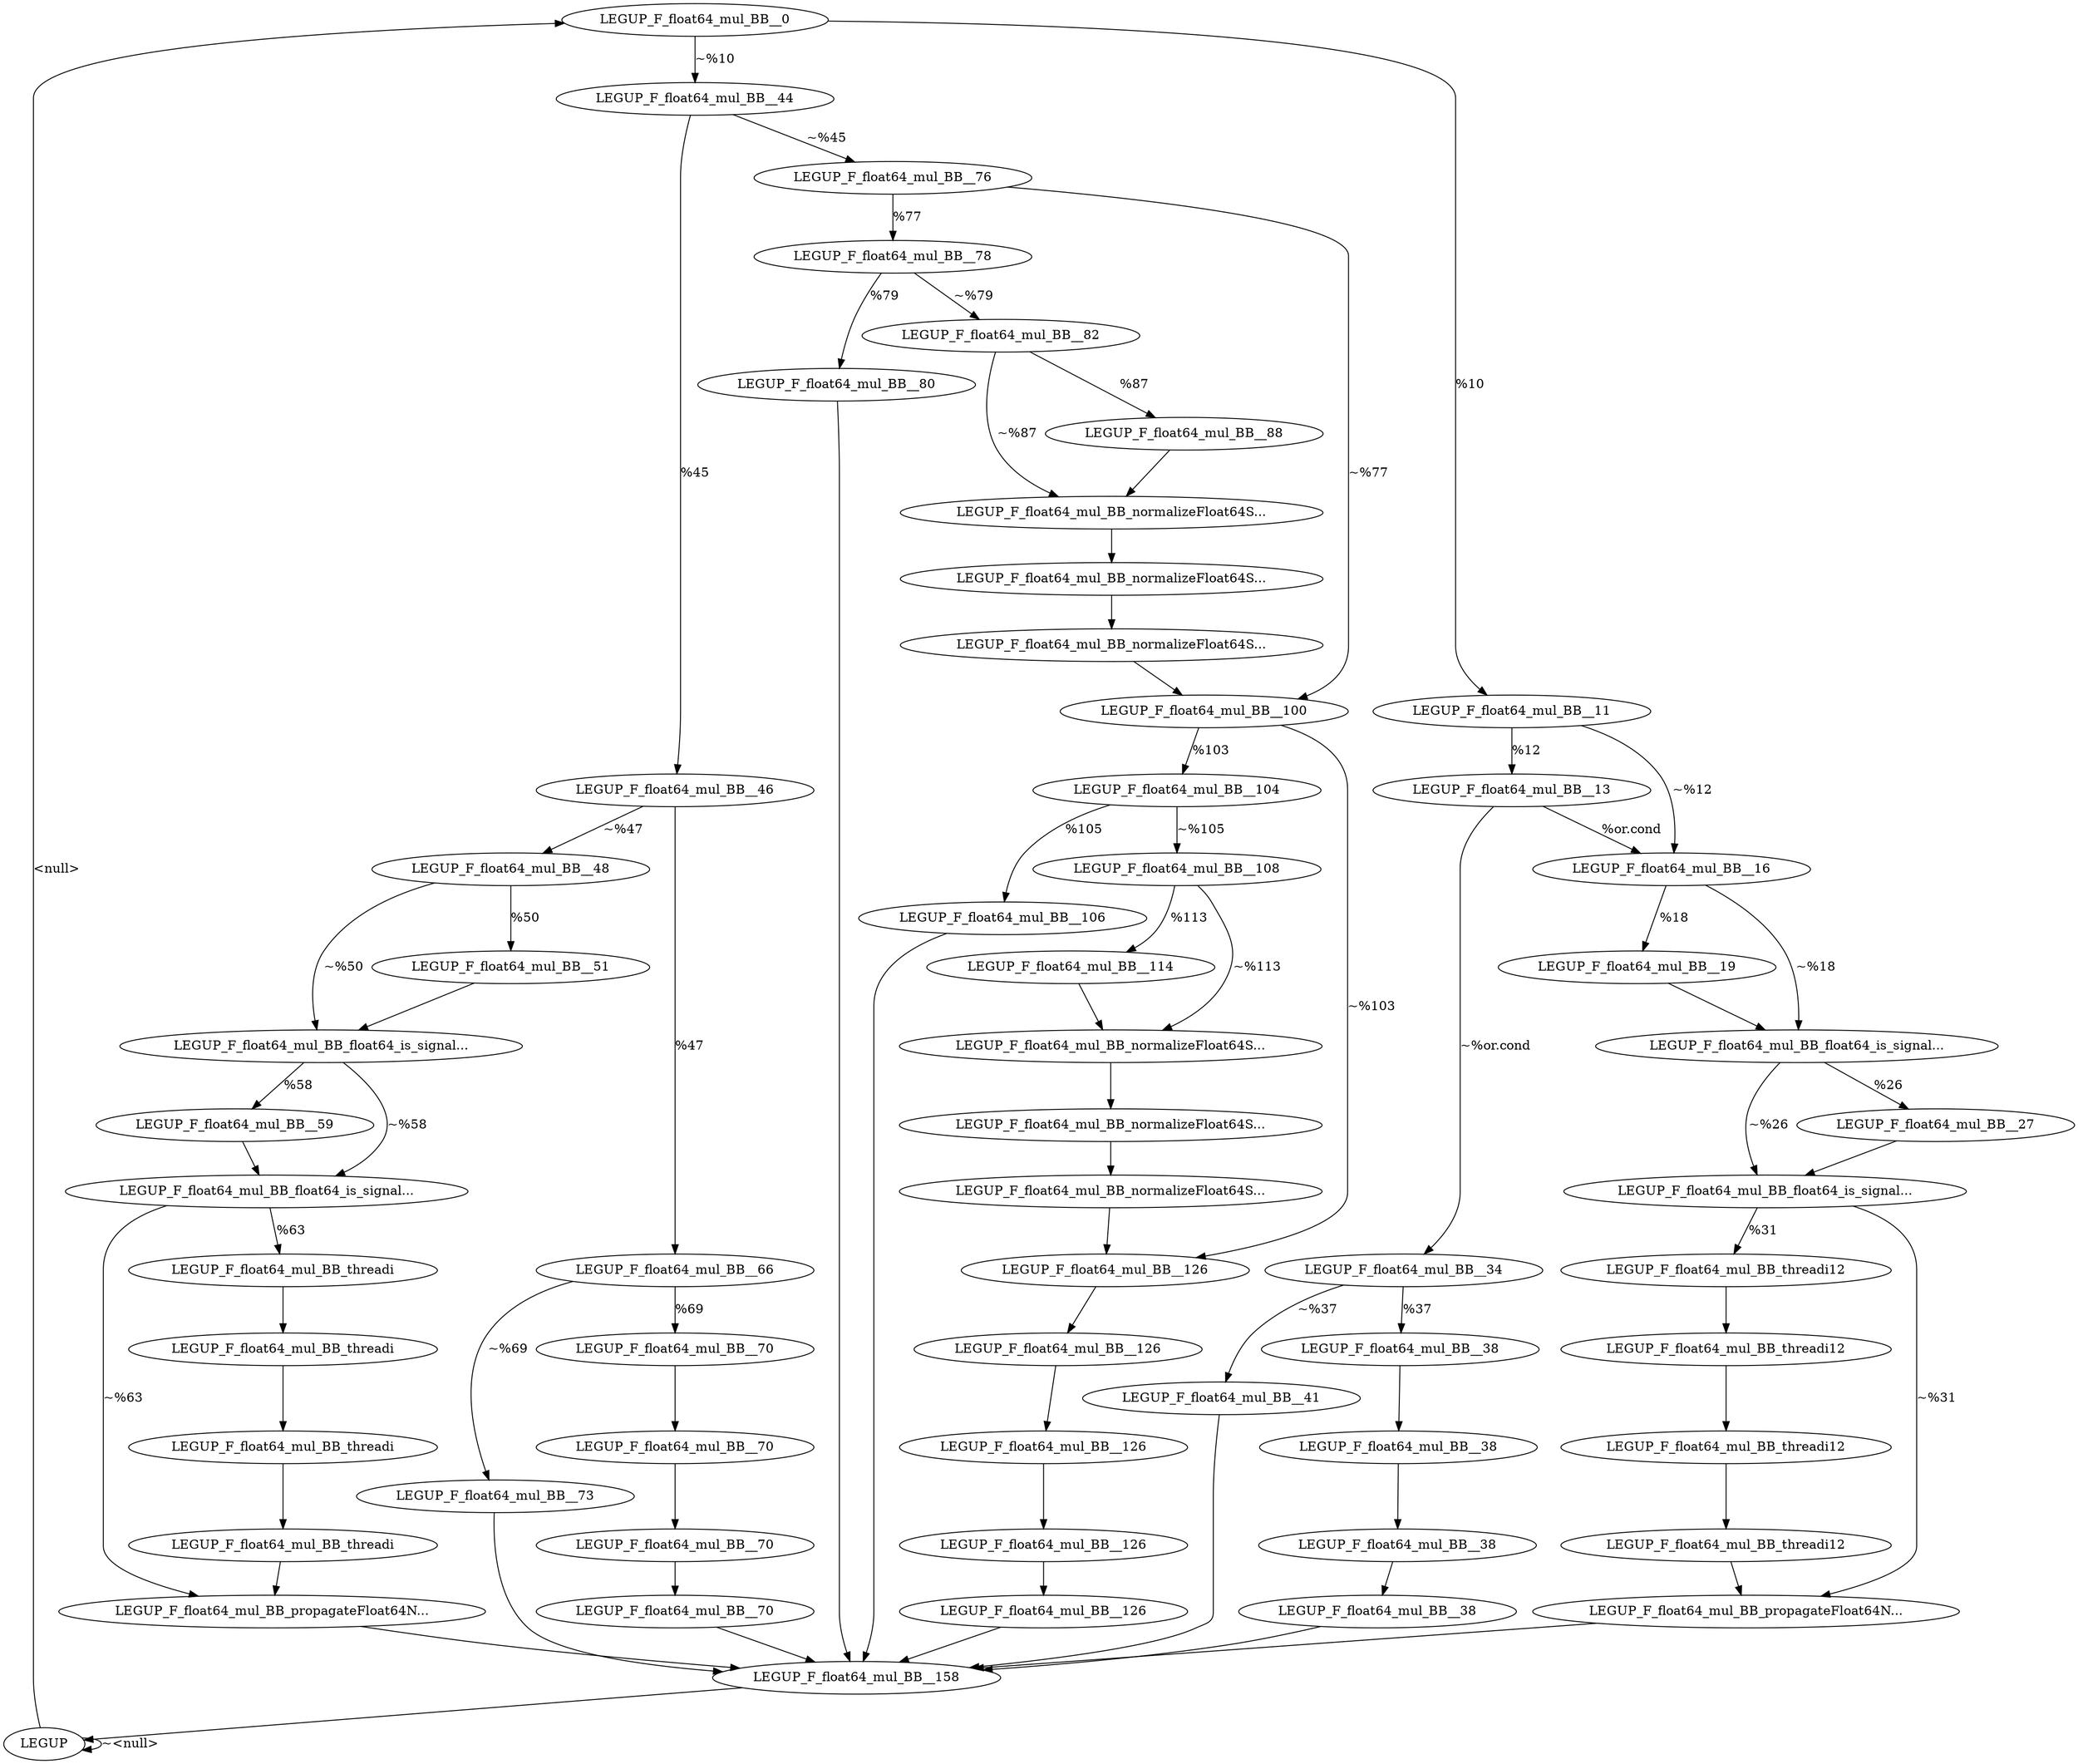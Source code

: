 digraph {
Node0x3cea2d0[label="LEGUP_F_float64_mul_BB__0"];
Node0x3cea130[label="LEGUP"];
Node0x3cea130 -> Node0x3cea2d0[label="<null>"];
Node0x3cea130 -> Node0x3cea130[label="~<null>"];
Node0x3cea3a0[label="LEGUP_F_float64_mul_BB__11"];
Node0x3cea2d0 -> Node0x3cea3a0[label="%10"];
Node0x3ceb240[label="LEGUP_F_float64_mul_BB__44"];
Node0x3cea2d0 -> Node0x3ceb240[label="~%10"];
Node0x3cea470[label="LEGUP_F_float64_mul_BB__13"];
Node0x3cea3a0 -> Node0x3cea470[label="%12"];
Node0x3cea540[label="LEGUP_F_float64_mul_BB__16"];
Node0x3cea3a0 -> Node0x3cea540[label="~%12"];
Node0x3cea470 -> Node0x3cea540[label="%or.cond"];
Node0x3cead60[label="LEGUP_F_float64_mul_BB__34"];
Node0x3cea470 -> Node0x3cead60[label="~%or.cond"];
Node0x3cea610[label="LEGUP_F_float64_mul_BB__19"];
Node0x3cea540 -> Node0x3cea610[label="%18"];
Node0x3cea6e0[label="LEGUP_F_float64_mul_BB_float64_is_signal..."];
Node0x3cea540 -> Node0x3cea6e0[label="~%18"];
Node0x3cea610 -> Node0x3cea6e0;
Node0x3cea7b0[label="LEGUP_F_float64_mul_BB__27"];
Node0x3cea6e0 -> Node0x3cea7b0[label="%26"];
Node0x3cea880[label="LEGUP_F_float64_mul_BB_float64_is_signal..."];
Node0x3cea6e0 -> Node0x3cea880[label="~%26"];
Node0x3cea7b0 -> Node0x3cea880;
Node0x3cea950[label="LEGUP_F_float64_mul_BB_threadi12"];
Node0x3cea880 -> Node0x3cea950[label="%31"];
Node0x3ceac90[label="LEGUP_F_float64_mul_BB_propagateFloat64N..."];
Node0x3cea880 -> Node0x3ceac90[label="~%31"];
Node0x3ceaa20[label="LEGUP_F_float64_mul_BB_threadi12"];
Node0x3cea950 -> Node0x3ceaa20;
Node0x3ceaaf0[label="LEGUP_F_float64_mul_BB_threadi12"];
Node0x3ceaa20 -> Node0x3ceaaf0;
Node0x3ceabc0[label="LEGUP_F_float64_mul_BB_threadi12"];
Node0x3ceaaf0 -> Node0x3ceabc0;
Node0x3ceabc0 -> Node0x3ceac90;
Node0x3cf1270[label="LEGUP_F_float64_mul_BB__158"];
Node0x3ceac90 -> Node0x3cf1270;
Node0x3ceae30[label="LEGUP_F_float64_mul_BB__38"];
Node0x3cead60 -> Node0x3ceae30[label="%37"];
Node0x3ceb170[label="LEGUP_F_float64_mul_BB__41"];
Node0x3cead60 -> Node0x3ceb170[label="~%37"];
Node0x3ceaf00[label="LEGUP_F_float64_mul_BB__38"];
Node0x3ceae30 -> Node0x3ceaf00;
Node0x3ceafd0[label="LEGUP_F_float64_mul_BB__38"];
Node0x3ceaf00 -> Node0x3ceafd0;
Node0x3ceb0a0[label="LEGUP_F_float64_mul_BB__38"];
Node0x3ceafd0 -> Node0x3ceb0a0;
Node0x3ceb0a0 -> Node0x3cf1270;
Node0x3ceb170 -> Node0x3cf1270;
Node0x3ceb310[label="LEGUP_F_float64_mul_BB__46"];
Node0x3ceb240 -> Node0x3ceb310[label="%45"];
Node0x3cf0160[label="LEGUP_F_float64_mul_BB__76"];
Node0x3ceb240 -> Node0x3cf0160[label="~%45"];
Node0x3cefc80[label="LEGUP_F_float64_mul_BB__66"];
Node0x3ceb310 -> Node0x3cefc80[label="%47"];
Node0x3ceb3e0[label="LEGUP_F_float64_mul_BB__48"];
Node0x3ceb310 -> Node0x3ceb3e0[label="~%47"];
Node0x3ceb4b0[label="LEGUP_F_float64_mul_BB__51"];
Node0x3ceb3e0 -> Node0x3ceb4b0[label="%50"];
Node0x3ceb580[label="LEGUP_F_float64_mul_BB_float64_is_signal..."];
Node0x3ceb3e0 -> Node0x3ceb580[label="~%50"];
Node0x3ceb4b0 -> Node0x3ceb580;
Node0x3ceb650[label="LEGUP_F_float64_mul_BB__59"];
Node0x3ceb580 -> Node0x3ceb650[label="%58"];
Node0x3ceb720[label="LEGUP_F_float64_mul_BB_float64_is_signal..."];
Node0x3ceb580 -> Node0x3ceb720[label="~%58"];
Node0x3ceb650 -> Node0x3ceb720;
Node0x3ceb7f0[label="LEGUP_F_float64_mul_BB_threadi"];
Node0x3ceb720 -> Node0x3ceb7f0[label="%63"];
Node0x3cefbb0[label="LEGUP_F_float64_mul_BB_propagateFloat64N..."];
Node0x3ceb720 -> Node0x3cefbb0[label="~%63"];
Node0x3ceb8c0[label="LEGUP_F_float64_mul_BB_threadi"];
Node0x3ceb7f0 -> Node0x3ceb8c0;
Node0x3ceb990[label="LEGUP_F_float64_mul_BB_threadi"];
Node0x3ceb8c0 -> Node0x3ceb990;
Node0x3ceba60[label="LEGUP_F_float64_mul_BB_threadi"];
Node0x3ceb990 -> Node0x3ceba60;
Node0x3ceba60 -> Node0x3cefbb0;
Node0x3cefbb0 -> Node0x3cf1270;
Node0x3cefd50[label="LEGUP_F_float64_mul_BB__70"];
Node0x3cefc80 -> Node0x3cefd50[label="%69"];
Node0x3cf0090[label="LEGUP_F_float64_mul_BB__73"];
Node0x3cefc80 -> Node0x3cf0090[label="~%69"];
Node0x3cefe20[label="LEGUP_F_float64_mul_BB__70"];
Node0x3cefd50 -> Node0x3cefe20;
Node0x3cefef0[label="LEGUP_F_float64_mul_BB__70"];
Node0x3cefe20 -> Node0x3cefef0;
Node0x3ceffc0[label="LEGUP_F_float64_mul_BB__70"];
Node0x3cefef0 -> Node0x3ceffc0;
Node0x3ceffc0 -> Node0x3cf1270;
Node0x3cf0090 -> Node0x3cf1270;
Node0x3cf0230[label="LEGUP_F_float64_mul_BB__78"];
Node0x3cf0160 -> Node0x3cf0230[label="%77"];
Node0x3cf07e0[label="LEGUP_F_float64_mul_BB__100"];
Node0x3cf0160 -> Node0x3cf07e0[label="~%77"];
Node0x3cf0300[label="LEGUP_F_float64_mul_BB__80"];
Node0x3cf0230 -> Node0x3cf0300[label="%79"];
Node0x3cf03d0[label="LEGUP_F_float64_mul_BB__82"];
Node0x3cf0230 -> Node0x3cf03d0[label="~%79"];
Node0x3cf0300 -> Node0x3cf1270;
Node0x3cf04a0[label="LEGUP_F_float64_mul_BB__88"];
Node0x3cf03d0 -> Node0x3cf04a0[label="%87"];
Node0x3cf0570[label="LEGUP_F_float64_mul_BB_normalizeFloat64S..."];
Node0x3cf03d0 -> Node0x3cf0570[label="~%87"];
Node0x3cf04a0 -> Node0x3cf0570;
Node0x3cf0640[label="LEGUP_F_float64_mul_BB_normalizeFloat64S..."];
Node0x3cf0570 -> Node0x3cf0640;
Node0x3cf0710[label="LEGUP_F_float64_mul_BB_normalizeFloat64S..."];
Node0x3cf0640 -> Node0x3cf0710;
Node0x3cf0710 -> Node0x3cf07e0;
Node0x3cf08b0[label="LEGUP_F_float64_mul_BB__104"];
Node0x3cf07e0 -> Node0x3cf08b0[label="%103"];
Node0x3cf0e60[label="LEGUP_F_float64_mul_BB__126"];
Node0x3cf07e0 -> Node0x3cf0e60[label="~%103"];
Node0x3cf0980[label="LEGUP_F_float64_mul_BB__106"];
Node0x3cf08b0 -> Node0x3cf0980[label="%105"];
Node0x3cf0a50[label="LEGUP_F_float64_mul_BB__108"];
Node0x3cf08b0 -> Node0x3cf0a50[label="~%105"];
Node0x3cf0980 -> Node0x3cf1270;
Node0x3cf0b20[label="LEGUP_F_float64_mul_BB__114"];
Node0x3cf0a50 -> Node0x3cf0b20[label="%113"];
Node0x3cf0bf0[label="LEGUP_F_float64_mul_BB_normalizeFloat64S..."];
Node0x3cf0a50 -> Node0x3cf0bf0[label="~%113"];
Node0x3cf0b20 -> Node0x3cf0bf0;
Node0x3cf0cc0[label="LEGUP_F_float64_mul_BB_normalizeFloat64S..."];
Node0x3cf0bf0 -> Node0x3cf0cc0;
Node0x3cf0d90[label="LEGUP_F_float64_mul_BB_normalizeFloat64S..."];
Node0x3cf0cc0 -> Node0x3cf0d90;
Node0x3cf0d90 -> Node0x3cf0e60;
Node0x3cf0f30[label="LEGUP_F_float64_mul_BB__126"];
Node0x3cf0e60 -> Node0x3cf0f30;
Node0x3cf1000[label="LEGUP_F_float64_mul_BB__126"];
Node0x3cf0f30 -> Node0x3cf1000;
Node0x3cf10d0[label="LEGUP_F_float64_mul_BB__126"];
Node0x3cf1000 -> Node0x3cf10d0;
Node0x3cf11a0[label="LEGUP_F_float64_mul_BB__126"];
Node0x3cf10d0 -> Node0x3cf11a0;
Node0x3cf11a0 -> Node0x3cf1270;
Node0x3cf1270 -> Node0x3cea130;
}
